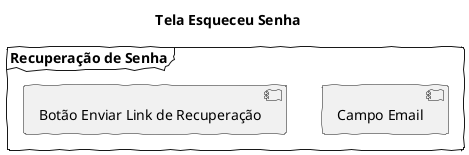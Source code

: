 @startuml
skinparam handwritten true
title Tela Esqueceu Senha

frame "Recuperação de Senha" {
  component "Campo Email"
  component "Botão Enviar Link de Recuperação"
}
@enduml
